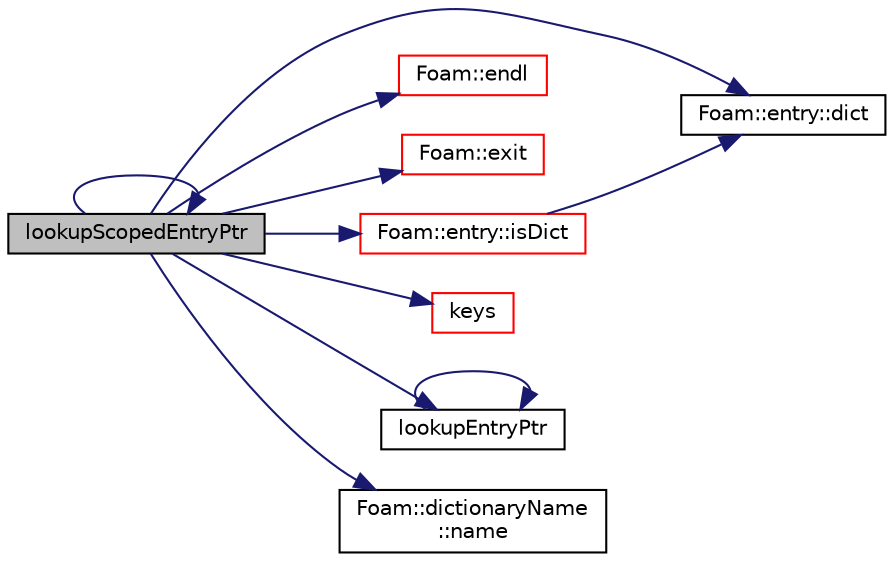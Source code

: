 digraph "lookupScopedEntryPtr"
{
  bgcolor="transparent";
  edge [fontname="Helvetica",fontsize="10",labelfontname="Helvetica",labelfontsize="10"];
  node [fontname="Helvetica",fontsize="10",shape=record];
  rankdir="LR";
  Node21400 [label="lookupScopedEntryPtr",height=0.2,width=0.4,color="black", fillcolor="grey75", style="filled", fontcolor="black"];
  Node21400 -> Node21401 [color="midnightblue",fontsize="10",style="solid",fontname="Helvetica"];
  Node21401 [label="Foam::entry::dict",height=0.2,width=0.4,color="black",URL="$a27137.html#abd246c36ef3a3776f7d6e517dc9621af",tooltip="Return dictionary if this entry is a dictionary. "];
  Node21400 -> Node21402 [color="midnightblue",fontsize="10",style="solid",fontname="Helvetica"];
  Node21402 [label="Foam::endl",height=0.2,width=0.4,color="red",URL="$a21851.html#a2db8fe02a0d3909e9351bb4275b23ce4",tooltip="Add newline and flush stream. "];
  Node21400 -> Node21404 [color="midnightblue",fontsize="10",style="solid",fontname="Helvetica"];
  Node21404 [label="Foam::exit",height=0.2,width=0.4,color="red",URL="$a21851.html#a06ca7250d8e89caf05243ec094843642"];
  Node21400 -> Node21408 [color="midnightblue",fontsize="10",style="solid",fontname="Helvetica"];
  Node21408 [label="Foam::entry::isDict",height=0.2,width=0.4,color="red",URL="$a27137.html#a33b200039e283c4ad4ad9a4756ffafd1",tooltip="Return true if this entry is a dictionary. "];
  Node21408 -> Node21401 [color="midnightblue",fontsize="10",style="solid",fontname="Helvetica"];
  Node21400 -> Node21450 [color="midnightblue",fontsize="10",style="solid",fontname="Helvetica"];
  Node21450 [label="keys",height=0.2,width=0.4,color="red",URL="$a27129.html#a8b358036fb5733c73b739af939d3fc2e",tooltip="Return the list of available keys or patterns. "];
  Node21400 -> Node21457 [color="midnightblue",fontsize="10",style="solid",fontname="Helvetica"];
  Node21457 [label="lookupEntryPtr",height=0.2,width=0.4,color="black",URL="$a27129.html#a63ca8c5575e79a6e04b8a1e1c4c1d958",tooltip="Find and return an entry data stream pointer if present. "];
  Node21457 -> Node21457 [color="midnightblue",fontsize="10",style="solid",fontname="Helvetica"];
  Node21400 -> Node21400 [color="midnightblue",fontsize="10",style="solid",fontname="Helvetica"];
  Node21400 -> Node21440 [color="midnightblue",fontsize="10",style="solid",fontname="Helvetica"];
  Node21440 [label="Foam::dictionaryName\l::name",height=0.2,width=0.4,color="black",URL="$a27125.html#aba53f1f9c8fadfa65f4099af10df348c",tooltip="Return the dictionary name. "];
}
